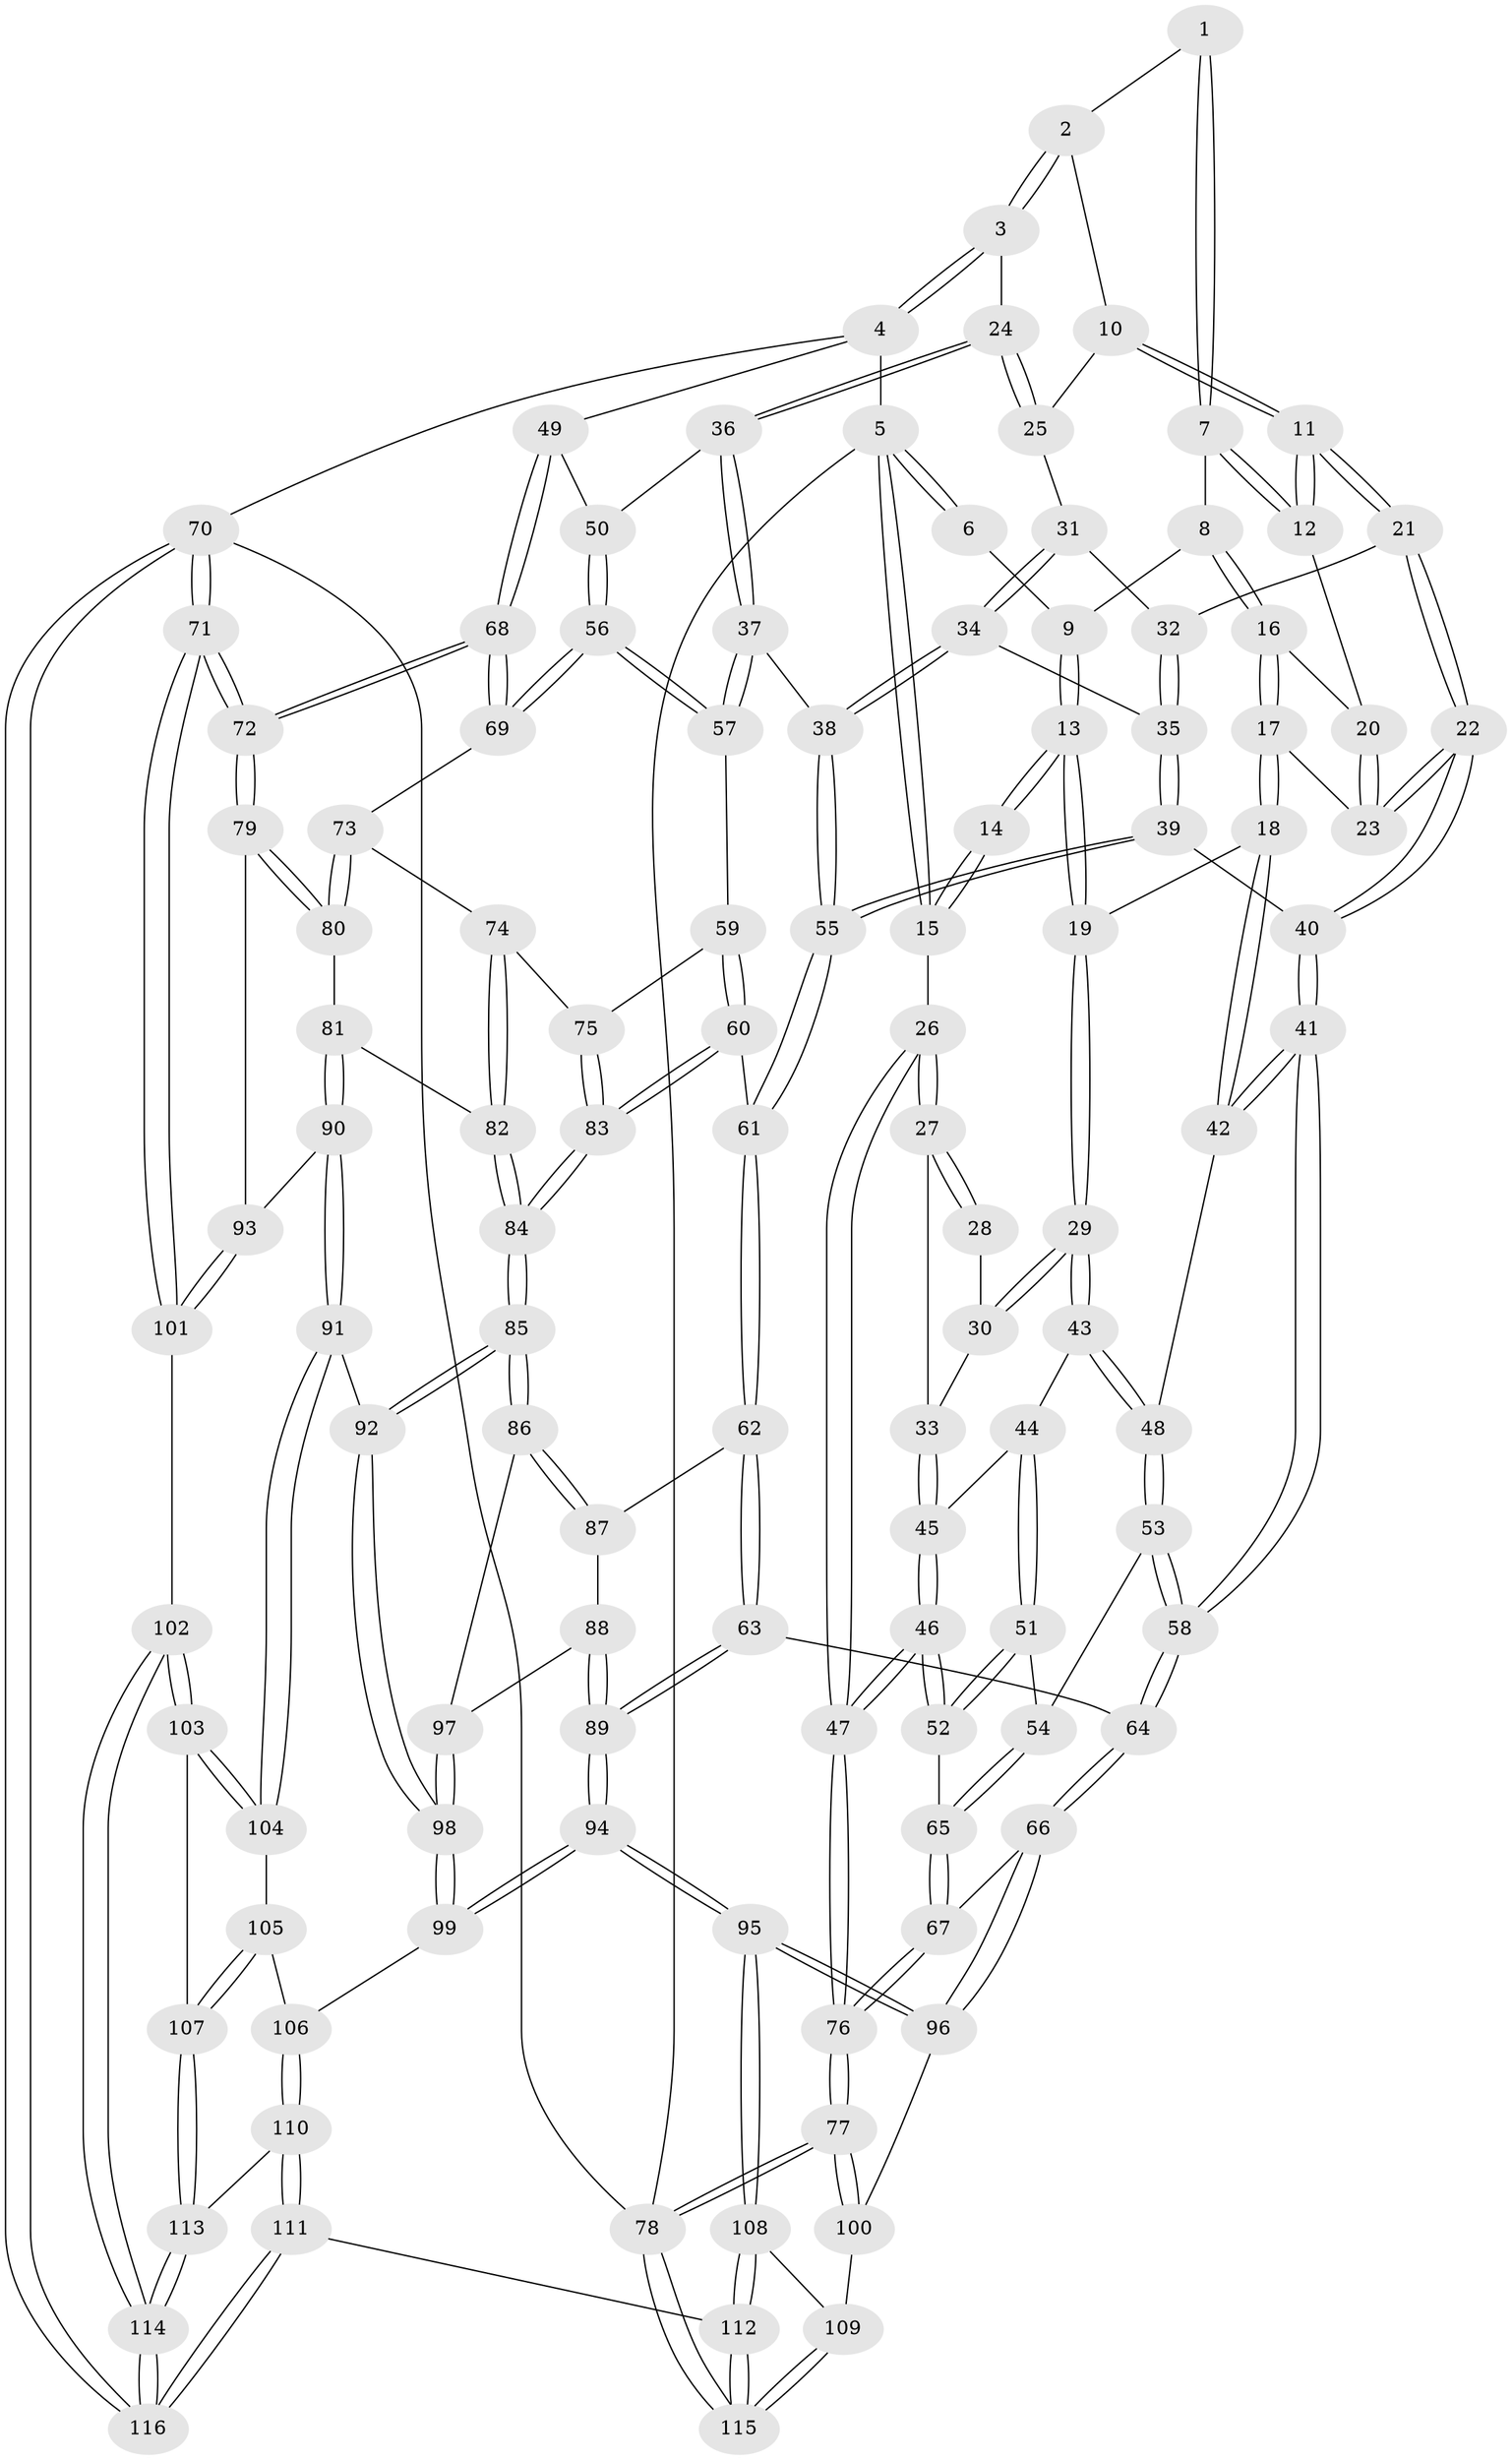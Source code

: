 // coarse degree distribution, {4: 0.4492753623188406, 7: 0.043478260869565216, 8: 0.014492753623188406, 5: 0.3188405797101449, 3: 0.07246376811594203, 6: 0.10144927536231885}
// Generated by graph-tools (version 1.1) at 2025/21/03/04/25 18:21:05]
// undirected, 116 vertices, 287 edges
graph export_dot {
graph [start="1"]
  node [color=gray90,style=filled];
  1 [pos="+0.38923169506579386+0"];
  2 [pos="+0.5750933527353326+0"];
  3 [pos="+1+0"];
  4 [pos="+1+0"];
  5 [pos="+0+0"];
  6 [pos="+0.14113277489705914+0"];
  7 [pos="+0.35919758280391517+0.03794572162548159"];
  8 [pos="+0.23508750330043623+0.06017286407573312"];
  9 [pos="+0.16519756074913755+0"];
  10 [pos="+0.5559348876360719+0.02687572779092985"];
  11 [pos="+0.46773367074249517+0.1014667557612434"];
  12 [pos="+0.36847609445619006+0.05885198194917383"];
  13 [pos="+0.09660039533712532+0.09260390054502321"];
  14 [pos="+0.07147241901577499+0.0919809083461814"];
  15 [pos="+0+0"];
  16 [pos="+0.22995411678068534+0.1388157091696887"];
  17 [pos="+0.22731754169131604+0.15231742655490568"];
  18 [pos="+0.22046324842560924+0.15779692477354984"];
  19 [pos="+0.1384863892386204+0.15624146893857072"];
  20 [pos="+0.3666474274682723+0.0628147723521021"];
  21 [pos="+0.4604084343850294+0.16276236679140477"];
  22 [pos="+0.3969318456540128+0.24005558984573422"];
  23 [pos="+0.3352920365282233+0.17449724917045706"];
  24 [pos="+0.7654001659246946+0.13842046722850793"];
  25 [pos="+0.6015435037066357+0.08946977675174392"];
  26 [pos="+0+0.1425016960580025"];
  27 [pos="+0+0.17588982661352567"];
  28 [pos="+0.04766561139959155+0.1214125663651152"];
  29 [pos="+0.10973687613235274+0.19337590025230142"];
  30 [pos="+0.04481935991243966+0.16617779005871178"];
  31 [pos="+0.583832091118143+0.17227042752082264"];
  32 [pos="+0.4997988315642042+0.1771648647390159"];
  33 [pos="+0+0.17892464942319167"];
  34 [pos="+0.5896175601682851+0.18842227851474339"];
  35 [pos="+0.5457790209311765+0.24998533677138007"];
  36 [pos="+0.7643756551977364+0.18686243266599234"];
  37 [pos="+0.7599939445198212+0.1942792136281757"];
  38 [pos="+0.6921185377300758+0.2541726957557796"];
  39 [pos="+0.5310709955040316+0.321292991025873"];
  40 [pos="+0.3977709716326853+0.2908617066088535"];
  41 [pos="+0.32391163640115056+0.3690119477760561"];
  42 [pos="+0.22372550176894995+0.20963176592134794"];
  43 [pos="+0.09678848927136646+0.2242790350419158"];
  44 [pos="+0.08104768473158519+0.23240317476352654"];
  45 [pos="+0.03414784967820857+0.22165276061412945"];
  46 [pos="+0+0.36947220006432446"];
  47 [pos="+0+0.38267773278926176"];
  48 [pos="+0.15702904507292248+0.2943101792225472"];
  49 [pos="+1+0"];
  50 [pos="+0.8749873330977976+0.23455673401962243"];
  51 [pos="+0.07665146367637372+0.24196051556439113"];
  52 [pos="+0+0.3697121105015021"];
  53 [pos="+0.1594367538885597+0.30932595071816293"];
  54 [pos="+0.08410642335174263+0.3646540153277324"];
  55 [pos="+0.6299709102487459+0.3995591873151618"];
  56 [pos="+0.9227693558953106+0.36165739520480805"];
  57 [pos="+0.832804840519049+0.3658393281020923"];
  58 [pos="+0.31155231044262344+0.3942166538662415"];
  59 [pos="+0.799190945794784+0.386845632607305"];
  60 [pos="+0.6359230480174278+0.4120204423466608"];
  61 [pos="+0.6328436283899203+0.41038062716349666"];
  62 [pos="+0.5634936193326539+0.47509970727168616"];
  63 [pos="+0.4291258605215676+0.5260215286282801"];
  64 [pos="+0.30205675329185144+0.5109973339452302"];
  65 [pos="+0.0612687961229598+0.39224046344034974"];
  66 [pos="+0.24218757850975708+0.5695585811067593"];
  67 [pos="+0.18301687628413085+0.5430832752880784"];
  68 [pos="+1+0.36907902079749166"];
  69 [pos="+0.9944307249652133+0.3944115097714081"];
  70 [pos="+1+1"];
  71 [pos="+1+0.9125273732724605"];
  72 [pos="+1+0.7105907879904512"];
  73 [pos="+0.9362478869382728+0.4645205557861226"];
  74 [pos="+0.8612472006448599+0.503175965364857"];
  75 [pos="+0.8385974825895296+0.5055362593895815"];
  76 [pos="+0+0.5890832226691715"];
  77 [pos="+0+0.8827521560763116"];
  78 [pos="+0+1"];
  79 [pos="+0.9948194396682184+0.6355328333802246"];
  80 [pos="+0.9401283611638364+0.5980751044071535"];
  81 [pos="+0.9252956825852449+0.59822808284224"];
  82 [pos="+0.8928477749324277+0.5835083395901285"];
  83 [pos="+0.7470577264304817+0.5658393570450551"];
  84 [pos="+0.749674828783853+0.6186332503290989"];
  85 [pos="+0.7473105595527361+0.6336084616588545"];
  86 [pos="+0.6686000016436767+0.6508542952998639"];
  87 [pos="+0.5716386033024247+0.5125966296443069"];
  88 [pos="+0.5796764198349063+0.6503877638034959"];
  89 [pos="+0.5228712534233951+0.6841946199686312"];
  90 [pos="+0.8085719805853414+0.7044212651770552"];
  91 [pos="+0.7894717675249342+0.70055733587143"];
  92 [pos="+0.7772620223663047+0.6854834122144153"];
  93 [pos="+0.8354169843828164+0.7160109255631811"];
  94 [pos="+0.4935009691627305+0.7849564275522288"];
  95 [pos="+0.4032387379524905+0.8375511954382422"];
  96 [pos="+0.2358629347740156+0.6843165396030524"];
  97 [pos="+0.6673466659134671+0.6513595822470433"];
  98 [pos="+0.6088493720639867+0.792956161924485"];
  99 [pos="+0.6006224332623871+0.8045426613617997"];
  100 [pos="+0.17047884319155832+0.7338210337081587"];
  101 [pos="+0.9995388069710386+0.8589959485700471"];
  102 [pos="+0.8739630504114206+0.8976320904866337"];
  103 [pos="+0.8197914669418993+0.87320429357138"];
  104 [pos="+0.7647320795408867+0.7759890648476528"];
  105 [pos="+0.7024123207685398+0.8272840474121274"];
  106 [pos="+0.6339436087043733+0.8329856121484511"];
  107 [pos="+0.7445523802562636+0.8975158279490338"];
  108 [pos="+0.399823025205311+0.9513665181074673"];
  109 [pos="+0.16855893311893852+0.936598302228676"];
  110 [pos="+0.6351424959157064+0.8598653714475324"];
  111 [pos="+0.5163519174337131+1"];
  112 [pos="+0.4532680963286498+1"];
  113 [pos="+0.7195892949188814+0.9635184269012761"];
  114 [pos="+0.725330979526563+1"];
  115 [pos="+0+1"];
  116 [pos="+0.7010750525673599+1"];
  1 -- 2;
  1 -- 7;
  1 -- 7;
  2 -- 3;
  2 -- 3;
  2 -- 10;
  3 -- 4;
  3 -- 4;
  3 -- 24;
  4 -- 5;
  4 -- 49;
  4 -- 70;
  5 -- 6;
  5 -- 6;
  5 -- 15;
  5 -- 15;
  5 -- 78;
  6 -- 9;
  7 -- 8;
  7 -- 12;
  7 -- 12;
  8 -- 9;
  8 -- 16;
  8 -- 16;
  9 -- 13;
  9 -- 13;
  10 -- 11;
  10 -- 11;
  10 -- 25;
  11 -- 12;
  11 -- 12;
  11 -- 21;
  11 -- 21;
  12 -- 20;
  13 -- 14;
  13 -- 14;
  13 -- 19;
  13 -- 19;
  14 -- 15;
  14 -- 15;
  15 -- 26;
  16 -- 17;
  16 -- 17;
  16 -- 20;
  17 -- 18;
  17 -- 18;
  17 -- 23;
  18 -- 19;
  18 -- 42;
  18 -- 42;
  19 -- 29;
  19 -- 29;
  20 -- 23;
  20 -- 23;
  21 -- 22;
  21 -- 22;
  21 -- 32;
  22 -- 23;
  22 -- 23;
  22 -- 40;
  22 -- 40;
  24 -- 25;
  24 -- 25;
  24 -- 36;
  24 -- 36;
  25 -- 31;
  26 -- 27;
  26 -- 27;
  26 -- 47;
  26 -- 47;
  27 -- 28;
  27 -- 28;
  27 -- 33;
  28 -- 30;
  29 -- 30;
  29 -- 30;
  29 -- 43;
  29 -- 43;
  30 -- 33;
  31 -- 32;
  31 -- 34;
  31 -- 34;
  32 -- 35;
  32 -- 35;
  33 -- 45;
  33 -- 45;
  34 -- 35;
  34 -- 38;
  34 -- 38;
  35 -- 39;
  35 -- 39;
  36 -- 37;
  36 -- 37;
  36 -- 50;
  37 -- 38;
  37 -- 57;
  37 -- 57;
  38 -- 55;
  38 -- 55;
  39 -- 40;
  39 -- 55;
  39 -- 55;
  40 -- 41;
  40 -- 41;
  41 -- 42;
  41 -- 42;
  41 -- 58;
  41 -- 58;
  42 -- 48;
  43 -- 44;
  43 -- 48;
  43 -- 48;
  44 -- 45;
  44 -- 51;
  44 -- 51;
  45 -- 46;
  45 -- 46;
  46 -- 47;
  46 -- 47;
  46 -- 52;
  46 -- 52;
  47 -- 76;
  47 -- 76;
  48 -- 53;
  48 -- 53;
  49 -- 50;
  49 -- 68;
  49 -- 68;
  50 -- 56;
  50 -- 56;
  51 -- 52;
  51 -- 52;
  51 -- 54;
  52 -- 65;
  53 -- 54;
  53 -- 58;
  53 -- 58;
  54 -- 65;
  54 -- 65;
  55 -- 61;
  55 -- 61;
  56 -- 57;
  56 -- 57;
  56 -- 69;
  56 -- 69;
  57 -- 59;
  58 -- 64;
  58 -- 64;
  59 -- 60;
  59 -- 60;
  59 -- 75;
  60 -- 61;
  60 -- 83;
  60 -- 83;
  61 -- 62;
  61 -- 62;
  62 -- 63;
  62 -- 63;
  62 -- 87;
  63 -- 64;
  63 -- 89;
  63 -- 89;
  64 -- 66;
  64 -- 66;
  65 -- 67;
  65 -- 67;
  66 -- 67;
  66 -- 96;
  66 -- 96;
  67 -- 76;
  67 -- 76;
  68 -- 69;
  68 -- 69;
  68 -- 72;
  68 -- 72;
  69 -- 73;
  70 -- 71;
  70 -- 71;
  70 -- 116;
  70 -- 116;
  70 -- 78;
  71 -- 72;
  71 -- 72;
  71 -- 101;
  71 -- 101;
  72 -- 79;
  72 -- 79;
  73 -- 74;
  73 -- 80;
  73 -- 80;
  74 -- 75;
  74 -- 82;
  74 -- 82;
  75 -- 83;
  75 -- 83;
  76 -- 77;
  76 -- 77;
  77 -- 78;
  77 -- 78;
  77 -- 100;
  77 -- 100;
  78 -- 115;
  78 -- 115;
  79 -- 80;
  79 -- 80;
  79 -- 93;
  80 -- 81;
  81 -- 82;
  81 -- 90;
  81 -- 90;
  82 -- 84;
  82 -- 84;
  83 -- 84;
  83 -- 84;
  84 -- 85;
  84 -- 85;
  85 -- 86;
  85 -- 86;
  85 -- 92;
  85 -- 92;
  86 -- 87;
  86 -- 87;
  86 -- 97;
  87 -- 88;
  88 -- 89;
  88 -- 89;
  88 -- 97;
  89 -- 94;
  89 -- 94;
  90 -- 91;
  90 -- 91;
  90 -- 93;
  91 -- 92;
  91 -- 104;
  91 -- 104;
  92 -- 98;
  92 -- 98;
  93 -- 101;
  93 -- 101;
  94 -- 95;
  94 -- 95;
  94 -- 99;
  94 -- 99;
  95 -- 96;
  95 -- 96;
  95 -- 108;
  95 -- 108;
  96 -- 100;
  97 -- 98;
  97 -- 98;
  98 -- 99;
  98 -- 99;
  99 -- 106;
  100 -- 109;
  101 -- 102;
  102 -- 103;
  102 -- 103;
  102 -- 114;
  102 -- 114;
  103 -- 104;
  103 -- 104;
  103 -- 107;
  104 -- 105;
  105 -- 106;
  105 -- 107;
  105 -- 107;
  106 -- 110;
  106 -- 110;
  107 -- 113;
  107 -- 113;
  108 -- 109;
  108 -- 112;
  108 -- 112;
  109 -- 115;
  109 -- 115;
  110 -- 111;
  110 -- 111;
  110 -- 113;
  111 -- 112;
  111 -- 116;
  111 -- 116;
  112 -- 115;
  112 -- 115;
  113 -- 114;
  113 -- 114;
  114 -- 116;
  114 -- 116;
}
